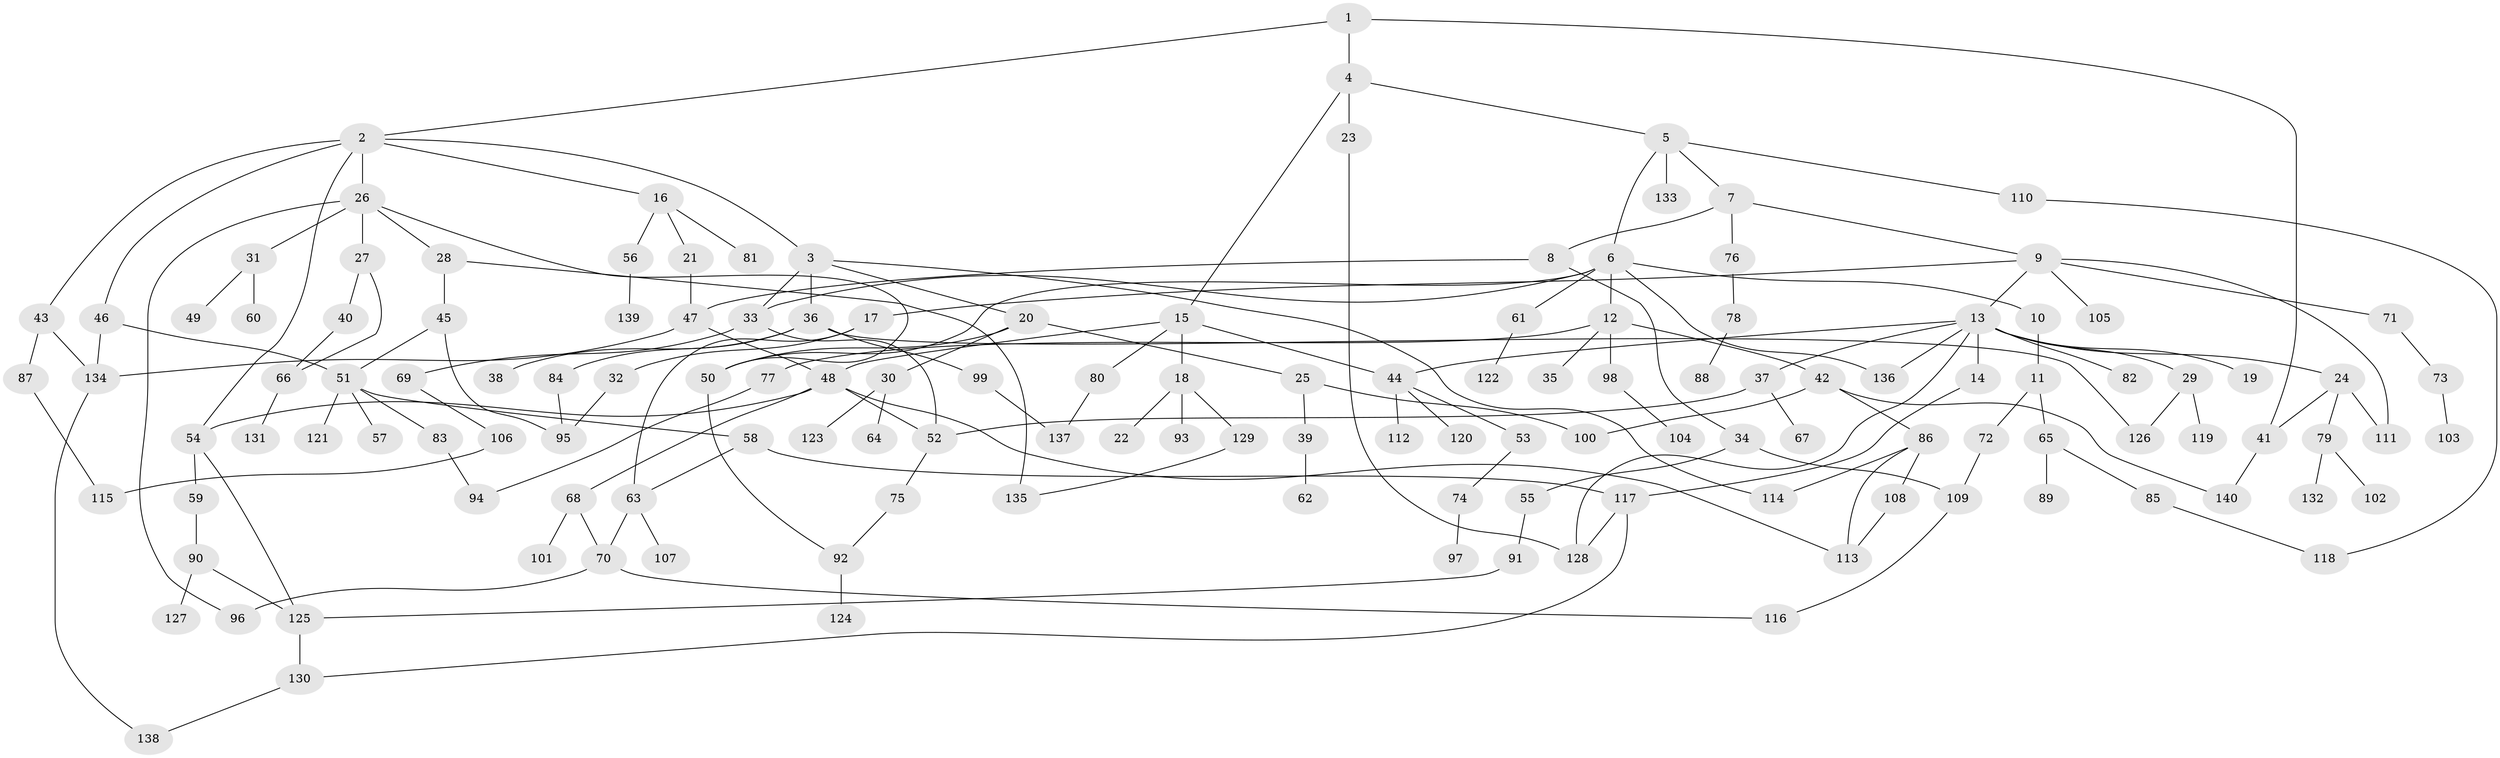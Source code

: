 // Generated by graph-tools (version 1.1) at 2025/13/03/09/25 04:13:20]
// undirected, 140 vertices, 181 edges
graph export_dot {
graph [start="1"]
  node [color=gray90,style=filled];
  1;
  2;
  3;
  4;
  5;
  6;
  7;
  8;
  9;
  10;
  11;
  12;
  13;
  14;
  15;
  16;
  17;
  18;
  19;
  20;
  21;
  22;
  23;
  24;
  25;
  26;
  27;
  28;
  29;
  30;
  31;
  32;
  33;
  34;
  35;
  36;
  37;
  38;
  39;
  40;
  41;
  42;
  43;
  44;
  45;
  46;
  47;
  48;
  49;
  50;
  51;
  52;
  53;
  54;
  55;
  56;
  57;
  58;
  59;
  60;
  61;
  62;
  63;
  64;
  65;
  66;
  67;
  68;
  69;
  70;
  71;
  72;
  73;
  74;
  75;
  76;
  77;
  78;
  79;
  80;
  81;
  82;
  83;
  84;
  85;
  86;
  87;
  88;
  89;
  90;
  91;
  92;
  93;
  94;
  95;
  96;
  97;
  98;
  99;
  100;
  101;
  102;
  103;
  104;
  105;
  106;
  107;
  108;
  109;
  110;
  111;
  112;
  113;
  114;
  115;
  116;
  117;
  118;
  119;
  120;
  121;
  122;
  123;
  124;
  125;
  126;
  127;
  128;
  129;
  130;
  131;
  132;
  133;
  134;
  135;
  136;
  137;
  138;
  139;
  140;
  1 -- 2;
  1 -- 4;
  1 -- 41;
  2 -- 3;
  2 -- 16;
  2 -- 26;
  2 -- 43;
  2 -- 46;
  2 -- 54;
  3 -- 20;
  3 -- 36;
  3 -- 114;
  3 -- 33;
  4 -- 5;
  4 -- 15;
  4 -- 23;
  5 -- 6;
  5 -- 7;
  5 -- 110;
  5 -- 133;
  6 -- 10;
  6 -- 12;
  6 -- 33;
  6 -- 61;
  6 -- 136;
  6 -- 50;
  7 -- 8;
  7 -- 9;
  7 -- 76;
  8 -- 34;
  8 -- 47;
  9 -- 13;
  9 -- 17;
  9 -- 71;
  9 -- 105;
  9 -- 111;
  10 -- 11;
  11 -- 65;
  11 -- 72;
  12 -- 35;
  12 -- 42;
  12 -- 77;
  12 -- 98;
  13 -- 14;
  13 -- 19;
  13 -- 24;
  13 -- 29;
  13 -- 37;
  13 -- 44;
  13 -- 82;
  13 -- 136;
  13 -- 128;
  14 -- 117;
  15 -- 18;
  15 -- 80;
  15 -- 44;
  15 -- 48;
  16 -- 21;
  16 -- 56;
  16 -- 81;
  17 -- 32;
  17 -- 63;
  18 -- 22;
  18 -- 93;
  18 -- 129;
  20 -- 25;
  20 -- 30;
  20 -- 50;
  21 -- 47;
  23 -- 128;
  24 -- 79;
  24 -- 111;
  24 -- 41;
  25 -- 39;
  25 -- 100;
  26 -- 27;
  26 -- 28;
  26 -- 31;
  26 -- 50;
  26 -- 96;
  27 -- 40;
  27 -- 66;
  28 -- 45;
  28 -- 135;
  29 -- 119;
  29 -- 126;
  30 -- 64;
  30 -- 123;
  31 -- 49;
  31 -- 60;
  32 -- 95;
  33 -- 69;
  33 -- 52;
  34 -- 55;
  34 -- 109;
  36 -- 38;
  36 -- 84;
  36 -- 99;
  36 -- 126;
  37 -- 67;
  37 -- 52;
  39 -- 62;
  40 -- 66;
  41 -- 140;
  42 -- 86;
  42 -- 100;
  42 -- 140;
  43 -- 87;
  43 -- 134;
  44 -- 53;
  44 -- 112;
  44 -- 120;
  45 -- 95;
  45 -- 51;
  46 -- 51;
  46 -- 134;
  47 -- 48;
  47 -- 134;
  48 -- 52;
  48 -- 54;
  48 -- 68;
  48 -- 113;
  50 -- 92;
  51 -- 57;
  51 -- 58;
  51 -- 83;
  51 -- 121;
  52 -- 75;
  53 -- 74;
  54 -- 59;
  54 -- 125;
  55 -- 91;
  56 -- 139;
  58 -- 63;
  58 -- 117;
  59 -- 90;
  61 -- 122;
  63 -- 70;
  63 -- 107;
  65 -- 85;
  65 -- 89;
  66 -- 131;
  68 -- 101;
  68 -- 70;
  69 -- 106;
  70 -- 96;
  70 -- 116;
  71 -- 73;
  72 -- 109;
  73 -- 103;
  74 -- 97;
  75 -- 92;
  76 -- 78;
  77 -- 94;
  78 -- 88;
  79 -- 102;
  79 -- 132;
  80 -- 137;
  83 -- 94;
  84 -- 95;
  85 -- 118;
  86 -- 108;
  86 -- 114;
  86 -- 113;
  87 -- 115;
  90 -- 127;
  90 -- 125;
  91 -- 125;
  92 -- 124;
  98 -- 104;
  99 -- 137;
  106 -- 115;
  108 -- 113;
  109 -- 116;
  110 -- 118;
  117 -- 130;
  117 -- 128;
  125 -- 130;
  129 -- 135;
  130 -- 138;
  134 -- 138;
}
